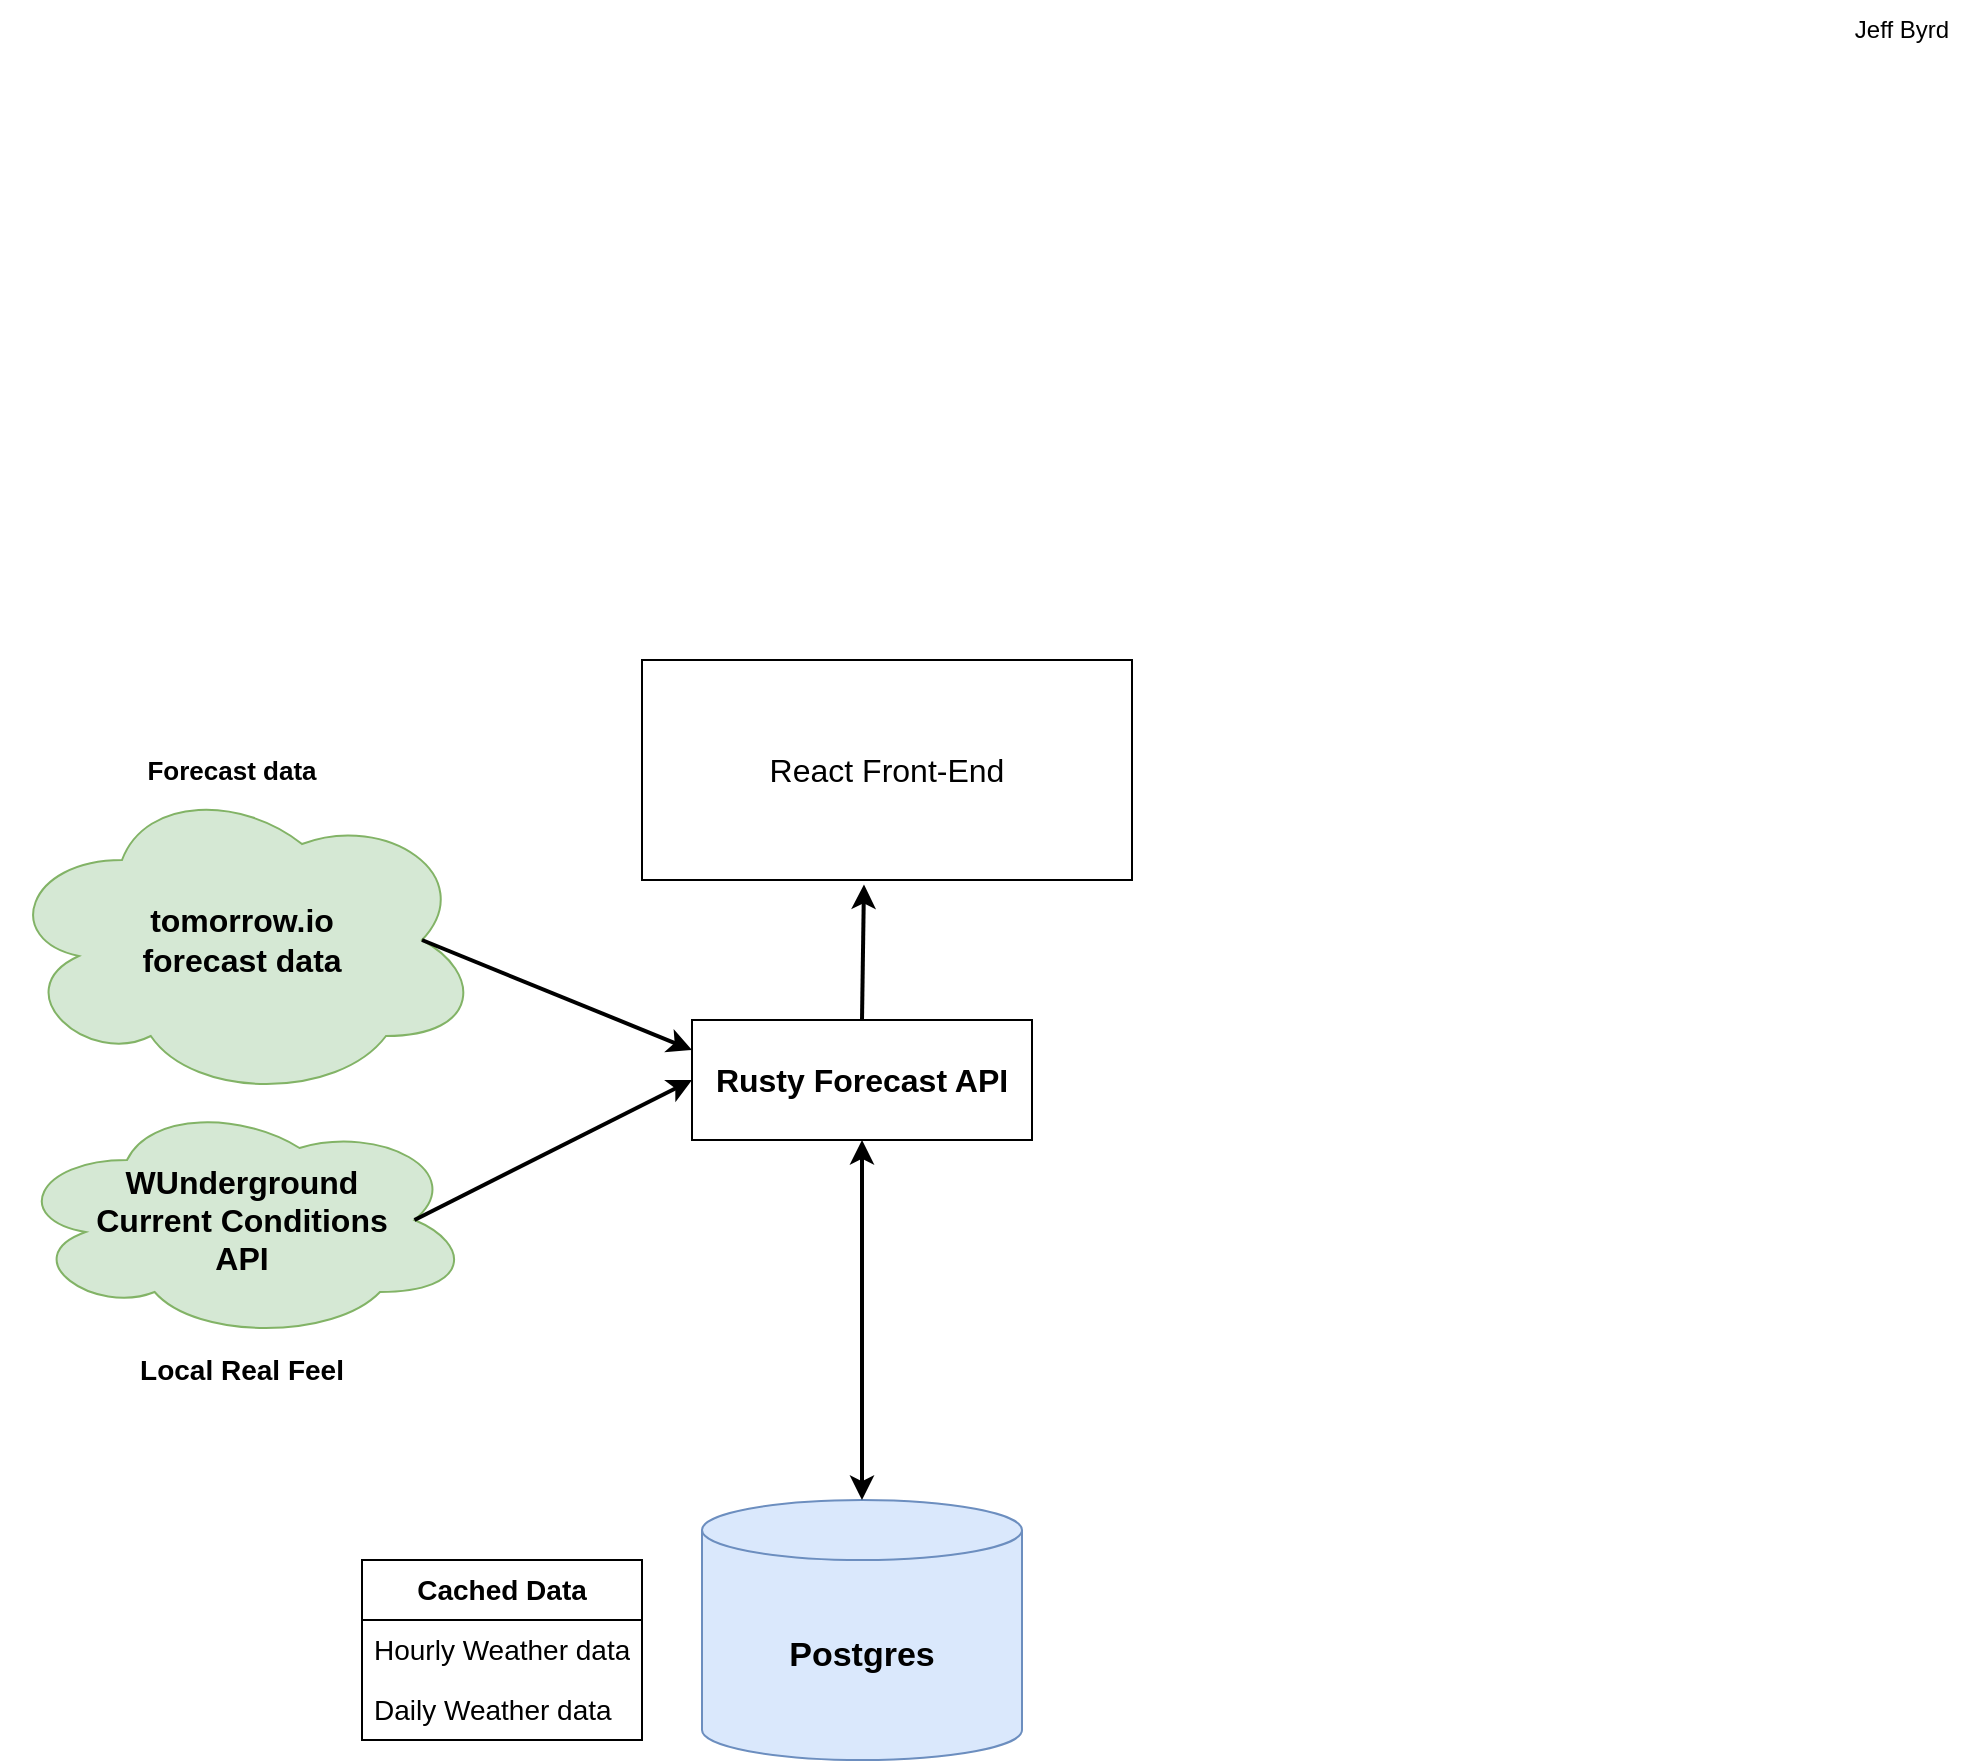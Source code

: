 <mxfile version="24.8.1">
  <diagram id="xEYIvZNUubaOumvntlrk" name="Page-1">
    <mxGraphModel dx="882" dy="531" grid="1" gridSize="10" guides="1" tooltips="1" connect="1" arrows="1" fold="1" page="1" pageScale="1" pageWidth="850" pageHeight="1100" math="0" shadow="0">
      <root>
        <mxCell id="0" />
        <mxCell id="1" parent="0" />
        <mxCell id="yjBnvlBu81LDm7IpL97z-1" value="Postgres" style="shape=cylinder3;whiteSpace=wrap;html=1;boundedLbl=1;backgroundOutline=1;size=15;fontSize=17;fontStyle=1;fillColor=#dae8fc;strokeColor=#6c8ebf;" parent="1" vertex="1">
          <mxGeometry x="370" y="840" width="160" height="130" as="geometry" />
        </mxCell>
        <mxCell id="yjBnvlBu81LDm7IpL97z-3" value="tomorrow.io &lt;br&gt;forecast data" style="ellipse;shape=cloud;whiteSpace=wrap;html=1;fontSize=16;fontStyle=1;fillColor=#d5e8d4;strokeColor=#82b366;" parent="1" vertex="1">
          <mxGeometry x="20" y="480" width="240" height="160" as="geometry" />
        </mxCell>
        <mxCell id="yjBnvlBu81LDm7IpL97z-4" value="WUnderground &lt;br style=&quot;font-size: 16px;&quot;&gt;Current Conditions&lt;br style=&quot;font-size: 16px;&quot;&gt;API" style="ellipse;shape=cloud;whiteSpace=wrap;html=1;fontSize=16;fontStyle=1;fillColor=#d5e8d4;strokeColor=#82b366;" parent="1" vertex="1">
          <mxGeometry x="25" y="640" width="230" height="120" as="geometry" />
        </mxCell>
        <mxCell id="1qBqqz7iuCxBIrSzzT6B-2" value="Rusty Forecast API" style="rounded=0;whiteSpace=wrap;html=1;fontSize=16;fontStyle=1" parent="1" vertex="1">
          <mxGeometry x="365" y="600" width="170" height="60" as="geometry" />
        </mxCell>
        <mxCell id="1qBqqz7iuCxBIrSzzT6B-4" value="" style="endArrow=classic;html=1;rounded=0;exitX=0.875;exitY=0.5;exitDx=0;exitDy=0;exitPerimeter=0;entryX=0;entryY=0.25;entryDx=0;entryDy=0;strokeWidth=2;" parent="1" source="yjBnvlBu81LDm7IpL97z-3" target="1qBqqz7iuCxBIrSzzT6B-2" edge="1">
          <mxGeometry width="50" height="50" relative="1" as="geometry">
            <mxPoint x="310" y="420" as="sourcePoint" />
            <mxPoint x="360" y="370" as="targetPoint" />
          </mxGeometry>
        </mxCell>
        <mxCell id="1qBqqz7iuCxBIrSzzT6B-6" value="" style="endArrow=classic;html=1;rounded=0;entryX=0;entryY=0.5;entryDx=0;entryDy=0;exitX=0.875;exitY=0.5;exitDx=0;exitDy=0;exitPerimeter=0;strokeWidth=2;" parent="1" source="yjBnvlBu81LDm7IpL97z-4" target="1qBqqz7iuCxBIrSzzT6B-2" edge="1">
          <mxGeometry width="50" height="50" relative="1" as="geometry">
            <mxPoint x="310" y="420" as="sourcePoint" />
            <mxPoint x="360" y="370" as="targetPoint" />
          </mxGeometry>
        </mxCell>
        <mxCell id="1qBqqz7iuCxBIrSzzT6B-7" value="" style="endArrow=classic;startArrow=classic;html=1;rounded=0;exitX=0.5;exitY=0;exitDx=0;exitDy=0;exitPerimeter=0;entryX=0.5;entryY=1;entryDx=0;entryDy=0;strokeWidth=2;" parent="1" source="yjBnvlBu81LDm7IpL97z-1" target="1qBqqz7iuCxBIrSzzT6B-2" edge="1">
          <mxGeometry width="50" height="50" relative="1" as="geometry">
            <mxPoint x="310" y="410" as="sourcePoint" />
            <mxPoint x="360" y="360" as="targetPoint" />
          </mxGeometry>
        </mxCell>
        <mxCell id="1qBqqz7iuCxBIrSzzT6B-17" value="Cached Data" style="swimlane;fontStyle=1;childLayout=stackLayout;horizontal=1;startSize=30;horizontalStack=0;resizeParent=1;resizeParentMax=0;resizeLast=0;collapsible=1;marginBottom=0;whiteSpace=wrap;html=1;fontSize=14;" parent="1" vertex="1">
          <mxGeometry x="200" y="870" width="140" height="90" as="geometry" />
        </mxCell>
        <mxCell id="1qBqqz7iuCxBIrSzzT6B-18" value="Hourly Weather data" style="text;strokeColor=none;fillColor=none;align=left;verticalAlign=middle;spacingLeft=4;spacingRight=4;overflow=hidden;points=[[0,0.5],[1,0.5]];portConstraint=eastwest;rotatable=0;whiteSpace=wrap;html=1;fontSize=14;" parent="1qBqqz7iuCxBIrSzzT6B-17" vertex="1">
          <mxGeometry y="30" width="140" height="30" as="geometry" />
        </mxCell>
        <mxCell id="1qBqqz7iuCxBIrSzzT6B-19" value="Daily Weather data" style="text;strokeColor=none;fillColor=none;align=left;verticalAlign=middle;spacingLeft=4;spacingRight=4;overflow=hidden;points=[[0,0.5],[1,0.5]];portConstraint=eastwest;rotatable=0;whiteSpace=wrap;html=1;fontSize=14;" parent="1qBqqz7iuCxBIrSzzT6B-17" vertex="1">
          <mxGeometry y="60" width="140" height="30" as="geometry" />
        </mxCell>
        <mxCell id="1qBqqz7iuCxBIrSzzT6B-21" value="Local Real Feel" style="text;html=1;strokeColor=none;fillColor=none;align=center;verticalAlign=middle;whiteSpace=wrap;rounded=0;fontSize=14;fontStyle=1" parent="1" vertex="1">
          <mxGeometry x="80" y="760" width="120" height="30" as="geometry" />
        </mxCell>
        <mxCell id="1qBqqz7iuCxBIrSzzT6B-22" value="Forecast data" style="text;html=1;strokeColor=none;fillColor=none;align=center;verticalAlign=middle;whiteSpace=wrap;rounded=0;fontStyle=1;fontSize=13;" parent="1" vertex="1">
          <mxGeometry x="90" y="460" width="90" height="30" as="geometry" />
        </mxCell>
        <mxCell id="1qBqqz7iuCxBIrSzzT6B-29" value="Jeff Byrd" style="text;html=1;strokeColor=none;fillColor=none;align=center;verticalAlign=middle;whiteSpace=wrap;rounded=0;" parent="1" vertex="1">
          <mxGeometry x="940" y="90" width="60" height="30" as="geometry" />
        </mxCell>
        <mxCell id="1qBqqz7iuCxBIrSzzT6B-32" value="React Front-End" style="rounded=0;whiteSpace=wrap;html=1;fontSize=16;" parent="1" vertex="1">
          <mxGeometry x="340" y="420" width="245" height="110" as="geometry" />
        </mxCell>
        <mxCell id="1qBqqz7iuCxBIrSzzT6B-34" value="" style="endArrow=classic;html=1;rounded=0;entryX=0.453;entryY=1.02;entryDx=0;entryDy=0;entryPerimeter=0;fontSize=11;fontStyle=0;strokeWidth=2;" parent="1" target="1qBqqz7iuCxBIrSzzT6B-32" edge="1">
          <mxGeometry width="50" height="50" relative="1" as="geometry">
            <mxPoint x="450" y="600" as="sourcePoint" />
            <mxPoint x="360" y="500" as="targetPoint" />
          </mxGeometry>
        </mxCell>
      </root>
    </mxGraphModel>
  </diagram>
</mxfile>
